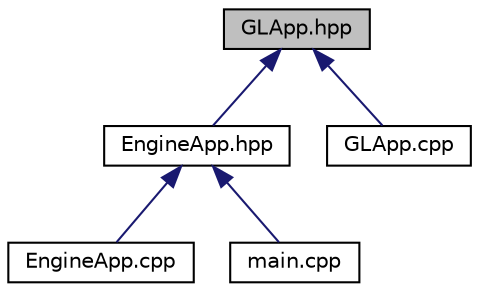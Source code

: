digraph "GLApp.hpp"
{
  edge [fontname="Helvetica",fontsize="10",labelfontname="Helvetica",labelfontsize="10"];
  node [fontname="Helvetica",fontsize="10",shape=record];
  Node5 [label="GLApp.hpp",height=0.2,width=0.4,color="black", fillcolor="grey75", style="filled", fontcolor="black"];
  Node5 -> Node6 [dir="back",color="midnightblue",fontsize="10",style="solid",fontname="Helvetica"];
  Node6 [label="EngineApp.hpp",height=0.2,width=0.4,color="black", fillcolor="white", style="filled",URL="$_engine_app_8hpp.html",tooltip="Engine class which is main of this program. "];
  Node6 -> Node7 [dir="back",color="midnightblue",fontsize="10",style="solid",fontname="Helvetica"];
  Node7 [label="EngineApp.cpp",height=0.2,width=0.4,color="black", fillcolor="white", style="filled",URL="$_engine_app_8cpp.html"];
  Node6 -> Node8 [dir="back",color="midnightblue",fontsize="10",style="solid",fontname="Helvetica"];
  Node8 [label="main.cpp",height=0.2,width=0.4,color="black", fillcolor="white", style="filled",URL="$main_8cpp.html"];
  Node5 -> Node9 [dir="back",color="midnightblue",fontsize="10",style="solid",fontname="Helvetica"];
  Node9 [label="GLApp.cpp",height=0.2,width=0.4,color="black", fillcolor="white", style="filled",URL="$_g_l_app_8cpp.html"];
}
